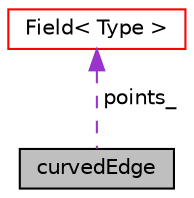 digraph "curvedEdge"
{
  bgcolor="transparent";
  edge [fontname="Helvetica",fontsize="10",labelfontname="Helvetica",labelfontsize="10"];
  node [fontname="Helvetica",fontsize="10",shape=record];
  Node1 [label="curvedEdge",height=0.2,width=0.4,color="black", fillcolor="grey75", style="filled", fontcolor="black"];
  Node2 -> Node1 [dir="back",color="darkorchid3",fontsize="10",style="dashed",label=" points_" ,fontname="Helvetica"];
  Node2 [label="Field\< Type \>",height=0.2,width=0.4,color="red",URL="$a00767.html",tooltip="Pre-declare SubField and related Field type. "];
}
